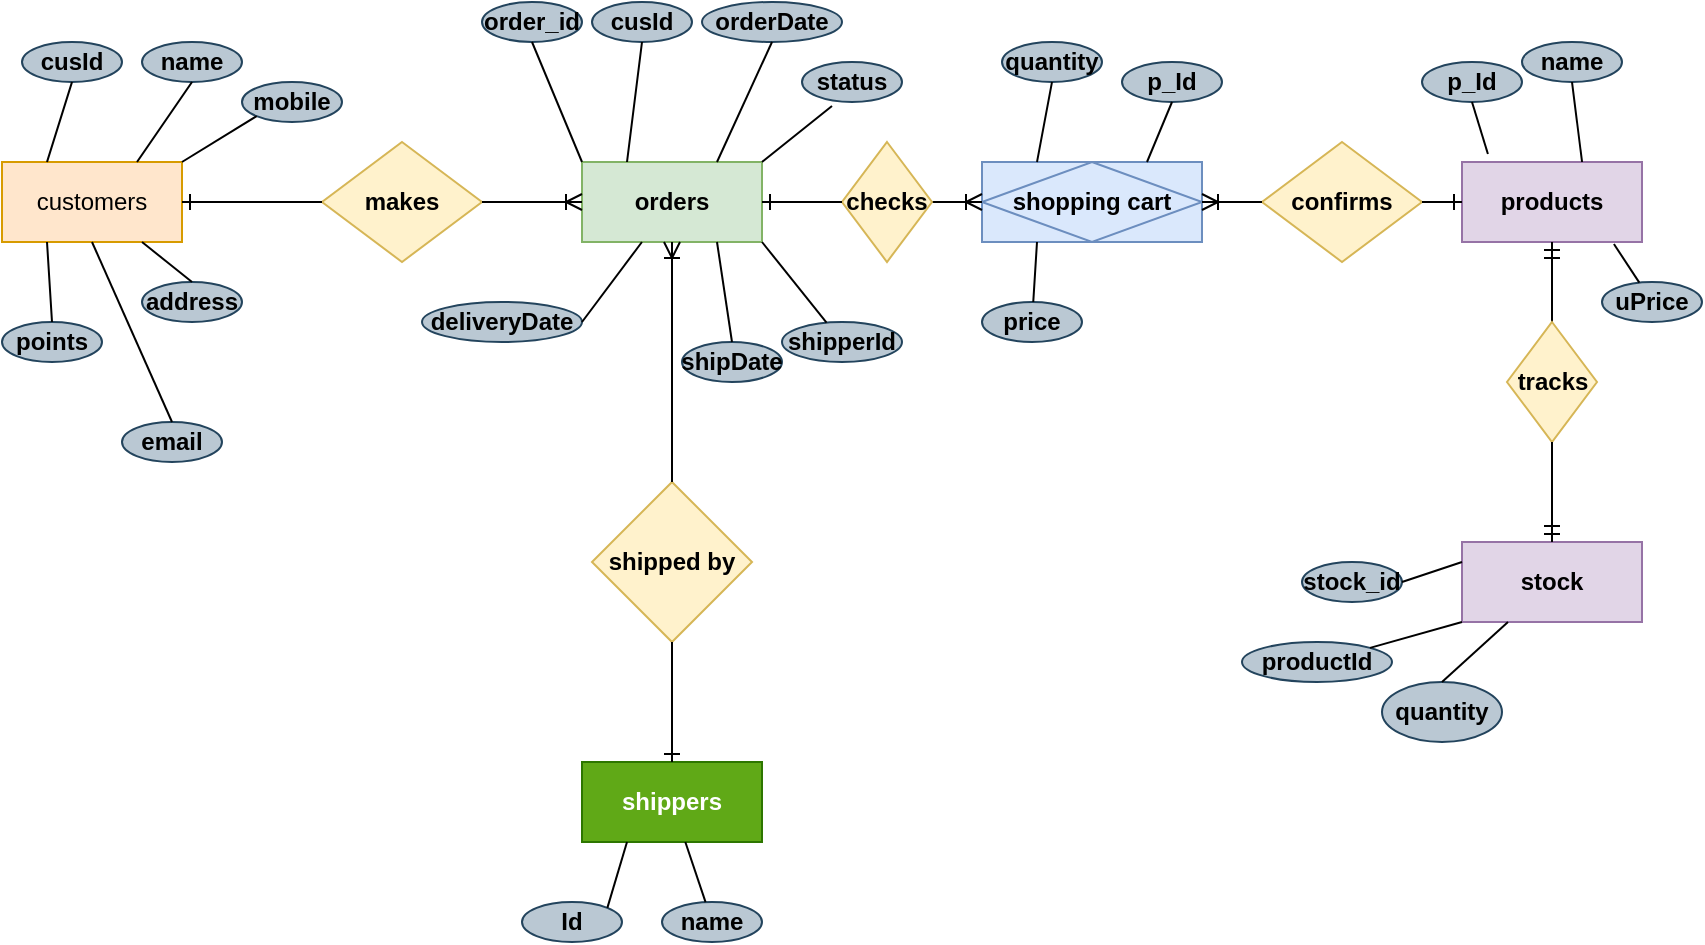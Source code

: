 <mxfile version="20.3.0" type="device"><diagram id="J9692pGz53QVYThOx9nj" name="Page-1"><mxGraphModel dx="1422" dy="905" grid="1" gridSize="10" guides="1" tooltips="1" connect="1" arrows="1" fold="1" page="1" pageScale="1" pageWidth="850" pageHeight="1100" math="0" shadow="0"><root><mxCell id="0"/><mxCell id="1" parent="0"/><mxCell id="1TcGrNg85FliqWaHRRkZ-2" value="customers" style="rounded=0;whiteSpace=wrap;html=1;fillColor=#ffe6cc;strokeColor=#d79b00;" parent="1" vertex="1"><mxGeometry y="220" width="90" height="40" as="geometry"/></mxCell><mxCell id="1TcGrNg85FliqWaHRRkZ-3" value="products" style="rounded=0;whiteSpace=wrap;html=1;fillColor=#e1d5e7;strokeColor=#9673a6;fontStyle=1" parent="1" vertex="1"><mxGeometry x="730" y="220" width="90" height="40" as="geometry"/></mxCell><mxCell id="1TcGrNg85FliqWaHRRkZ-4" value="shippers" style="rounded=0;whiteSpace=wrap;html=1;fontStyle=1;fillColor=#60a917;fontColor=#ffffff;strokeColor=#2D7600;" parent="1" vertex="1"><mxGeometry x="290" y="520" width="90" height="40" as="geometry"/></mxCell><mxCell id="1TcGrNg85FliqWaHRRkZ-8" value="makes" style="rhombus;whiteSpace=wrap;html=1;fillColor=#fff2cc;strokeColor=#d6b656;fontStyle=1" parent="1" vertex="1"><mxGeometry x="160" y="210" width="80" height="60" as="geometry"/></mxCell><mxCell id="1TcGrNg85FliqWaHRRkZ-9" value="confirms" style="rhombus;whiteSpace=wrap;html=1;fillColor=#fff2cc;strokeColor=#d6b656;fontStyle=1" parent="1" vertex="1"><mxGeometry x="630" y="210" width="80" height="60" as="geometry"/></mxCell><mxCell id="1TcGrNg85FliqWaHRRkZ-14" value="shipped by" style="rhombus;whiteSpace=wrap;html=1;fontStyle=1;fillColor=#fff2cc;strokeColor=#d6b656;" parent="1" vertex="1"><mxGeometry x="295" y="380" width="80" height="80" as="geometry"/></mxCell><mxCell id="1TcGrNg85FliqWaHRRkZ-18" value="shopping cart" style="shape=associativeEntity;whiteSpace=wrap;html=1;align=center;fillColor=#dae8fc;strokeColor=#6c8ebf;fontStyle=1" parent="1" vertex="1"><mxGeometry x="490" y="220" width="110" height="40" as="geometry"/></mxCell><mxCell id="1TcGrNg85FliqWaHRRkZ-19" value="" style="endArrow=none;html=1;rounded=0;exitX=1;exitY=0.5;exitDx=0;exitDy=0;entryX=0;entryY=0.5;entryDx=0;entryDy=0;startArrow=ERone;startFill=0;fontStyle=1" parent="1" source="1TcGrNg85FliqWaHRRkZ-2" target="1TcGrNg85FliqWaHRRkZ-8" edge="1"><mxGeometry relative="1" as="geometry"><mxPoint x="110" y="270" as="sourcePoint"/><mxPoint x="270" y="270" as="targetPoint"/></mxGeometry></mxCell><mxCell id="1TcGrNg85FliqWaHRRkZ-20" value="" style="endArrow=ERoneToMany;html=1;rounded=0;entryX=0;entryY=0.5;entryDx=0;entryDy=0;exitX=1;exitY=0.5;exitDx=0;exitDy=0;endFill=0;startArrow=none;startFill=0;fontStyle=1" parent="1" source="1TcGrNg85FliqWaHRRkZ-10" target="1TcGrNg85FliqWaHRRkZ-18" edge="1"><mxGeometry relative="1" as="geometry"><mxPoint x="300" y="260" as="sourcePoint"/><mxPoint x="480" y="200" as="targetPoint"/></mxGeometry></mxCell><mxCell id="1TcGrNg85FliqWaHRRkZ-21" value="" style="endArrow=none;html=1;rounded=0;exitX=1;exitY=0.5;exitDx=0;exitDy=0;entryX=0;entryY=0.5;entryDx=0;entryDy=0;startArrow=ERoneToMany;startFill=0;fontStyle=1" parent="1" source="1TcGrNg85FliqWaHRRkZ-18" target="1TcGrNg85FliqWaHRRkZ-9" edge="1"><mxGeometry relative="1" as="geometry"><mxPoint x="490" y="230" as="sourcePoint"/><mxPoint x="620" y="240" as="targetPoint"/></mxGeometry></mxCell><mxCell id="1TcGrNg85FliqWaHRRkZ-22" value="" style="endArrow=ERone;html=1;rounded=0;exitX=1;exitY=0.5;exitDx=0;exitDy=0;entryX=0;entryY=0.5;entryDx=0;entryDy=0;endFill=0;fontStyle=1" parent="1" source="1TcGrNg85FliqWaHRRkZ-9" target="1TcGrNg85FliqWaHRRkZ-3" edge="1"><mxGeometry relative="1" as="geometry"><mxPoint x="700" y="240" as="sourcePoint"/><mxPoint x="800" y="300" as="targetPoint"/></mxGeometry></mxCell><mxCell id="1TcGrNg85FliqWaHRRkZ-26" value="" style="endArrow=ERone;html=1;rounded=0;exitX=0.5;exitY=1;exitDx=0;exitDy=0;entryX=0.5;entryY=0;entryDx=0;entryDy=0;endFill=0;fontStyle=1" parent="1" source="1TcGrNg85FliqWaHRRkZ-14" target="1TcGrNg85FliqWaHRRkZ-4" edge="1"><mxGeometry relative="1" as="geometry"><mxPoint x="710" y="480" as="sourcePoint"/><mxPoint x="870" y="480" as="targetPoint"/></mxGeometry></mxCell><mxCell id="1TcGrNg85FliqWaHRRkZ-1" value="orders" style="rounded=0;whiteSpace=wrap;html=1;fillColor=#d5e8d4;strokeColor=#82b366;fontStyle=1" parent="1" vertex="1"><mxGeometry x="290" y="220" width="90" height="40" as="geometry"/></mxCell><mxCell id="1TcGrNg85FliqWaHRRkZ-28" value="" style="endArrow=ERoneToMany;html=1;rounded=0;entryX=0;entryY=0.5;entryDx=0;entryDy=0;exitX=1;exitY=0.5;exitDx=0;exitDy=0;endFill=0;fontStyle=1" parent="1" source="1TcGrNg85FliqWaHRRkZ-8" target="1TcGrNg85FliqWaHRRkZ-1" edge="1"><mxGeometry relative="1" as="geometry"><mxPoint x="280" y="240" as="sourcePoint"/><mxPoint x="470" y="240" as="targetPoint"/></mxGeometry></mxCell><mxCell id="1TcGrNg85FliqWaHRRkZ-29" value="" style="endArrow=none;html=1;rounded=0;exitX=0.5;exitY=1;exitDx=0;exitDy=0;startArrow=ERoneToMany;startFill=0;fontStyle=1" parent="1" source="1TcGrNg85FliqWaHRRkZ-1" target="1TcGrNg85FliqWaHRRkZ-14" edge="1"><mxGeometry relative="1" as="geometry"><mxPoint x="410" y="340" as="sourcePoint"/><mxPoint x="460" y="340" as="targetPoint"/></mxGeometry></mxCell><mxCell id="1TcGrNg85FliqWaHRRkZ-10" value="checks" style="rhombus;whiteSpace=wrap;html=1;fillColor=#fff2cc;strokeColor=#d6b656;fontStyle=1" parent="1" vertex="1"><mxGeometry x="420" y="210" width="45" height="60" as="geometry"/></mxCell><mxCell id="1TcGrNg85FliqWaHRRkZ-30" value="" style="endArrow=none;html=1;rounded=0;entryX=0;entryY=0.5;entryDx=0;entryDy=0;exitX=1;exitY=0.5;exitDx=0;exitDy=0;endFill=0;startArrow=ERmandOne;startFill=0;fontStyle=1" parent="1" source="1TcGrNg85FliqWaHRRkZ-1" edge="1"><mxGeometry relative="1" as="geometry"><mxPoint x="380" y="240" as="sourcePoint"/><mxPoint x="380" y="240" as="targetPoint"/></mxGeometry></mxCell><mxCell id="1TcGrNg85FliqWaHRRkZ-32" value="" style="endArrow=none;html=1;rounded=0;exitX=1;exitY=0.5;exitDx=0;exitDy=0;entryX=0;entryY=0.5;entryDx=0;entryDy=0;startArrow=ERone;startFill=0;fontStyle=1" parent="1" source="1TcGrNg85FliqWaHRRkZ-1" target="1TcGrNg85FliqWaHRRkZ-10" edge="1"><mxGeometry relative="1" as="geometry"><mxPoint x="460" y="480" as="sourcePoint"/><mxPoint x="530" y="480" as="targetPoint"/></mxGeometry></mxCell><mxCell id="1TcGrNg85FliqWaHRRkZ-35" value="price" style="ellipse;whiteSpace=wrap;html=1;fontStyle=1;fillColor=#bac8d3;strokeColor=#23445d;" parent="1" vertex="1"><mxGeometry x="490" y="290" width="50" height="20" as="geometry"/></mxCell><mxCell id="1TcGrNg85FliqWaHRRkZ-36" value="quantity" style="ellipse;whiteSpace=wrap;html=1;fontStyle=1;fillColor=#bac8d3;strokeColor=#23445d;" parent="1" vertex="1"><mxGeometry x="500" y="160" width="50" height="20" as="geometry"/></mxCell><mxCell id="1TcGrNg85FliqWaHRRkZ-37" value="p_Id" style="ellipse;whiteSpace=wrap;html=1;fontStyle=1;fillColor=#bac8d3;strokeColor=#23445d;" parent="1" vertex="1"><mxGeometry x="560" y="170" width="50" height="20" as="geometry"/></mxCell><mxCell id="1TcGrNg85FliqWaHRRkZ-38" value="shipperId" style="ellipse;whiteSpace=wrap;html=1;fontStyle=1;fillColor=#bac8d3;strokeColor=#23445d;" parent="1" vertex="1"><mxGeometry x="390" y="300" width="60" height="20" as="geometry"/></mxCell><mxCell id="1TcGrNg85FliqWaHRRkZ-39" value="shipDate" style="ellipse;whiteSpace=wrap;html=1;fontStyle=1;fillColor=#bac8d3;strokeColor=#23445d;" parent="1" vertex="1"><mxGeometry x="340" y="310" width="50" height="20" as="geometry"/></mxCell><mxCell id="1TcGrNg85FliqWaHRRkZ-40" value="status" style="ellipse;whiteSpace=wrap;html=1;fontStyle=1;fillColor=#bac8d3;strokeColor=#23445d;" parent="1" vertex="1"><mxGeometry x="400" y="170" width="50" height="20" as="geometry"/></mxCell><mxCell id="1TcGrNg85FliqWaHRRkZ-41" value="deliveryDate" style="ellipse;whiteSpace=wrap;html=1;fontStyle=1;fillColor=#bac8d3;strokeColor=#23445d;" parent="1" vertex="1"><mxGeometry x="210" y="290" width="80" height="20" as="geometry"/></mxCell><mxCell id="1TcGrNg85FliqWaHRRkZ-42" value="orderDate" style="ellipse;whiteSpace=wrap;html=1;fontStyle=1;fillColor=#bac8d3;strokeColor=#23445d;" parent="1" vertex="1"><mxGeometry x="350" y="140" width="70" height="20" as="geometry"/></mxCell><mxCell id="1TcGrNg85FliqWaHRRkZ-43" value="cusId" style="ellipse;whiteSpace=wrap;html=1;fontStyle=1;fillColor=#bac8d3;strokeColor=#23445d;" parent="1" vertex="1"><mxGeometry x="295" y="140" width="50" height="20" as="geometry"/></mxCell><mxCell id="1TcGrNg85FliqWaHRRkZ-44" value="order_id" style="ellipse;whiteSpace=wrap;html=1;fontStyle=1;fillColor=#bac8d3;strokeColor=#23445d;" parent="1" vertex="1"><mxGeometry x="240" y="140" width="50" height="20" as="geometry"/></mxCell><mxCell id="1TcGrNg85FliqWaHRRkZ-45" value="name" style="ellipse;whiteSpace=wrap;html=1;fontStyle=1;fillColor=#bac8d3;strokeColor=#23445d;" parent="1" vertex="1"><mxGeometry x="330" y="590" width="50" height="20" as="geometry"/></mxCell><mxCell id="1TcGrNg85FliqWaHRRkZ-46" value="Id" style="ellipse;whiteSpace=wrap;html=1;fontStyle=1;fillColor=#bac8d3;strokeColor=#23445d;" parent="1" vertex="1"><mxGeometry x="260" y="590" width="50" height="20" as="geometry"/></mxCell><mxCell id="1TcGrNg85FliqWaHRRkZ-47" value="uPrice" style="ellipse;whiteSpace=wrap;html=1;fontStyle=1;fillColor=#bac8d3;strokeColor=#23445d;" parent="1" vertex="1"><mxGeometry x="800" y="280" width="50" height="20" as="geometry"/></mxCell><mxCell id="1TcGrNg85FliqWaHRRkZ-49" value="name" style="ellipse;whiteSpace=wrap;html=1;fontStyle=1;fillColor=#bac8d3;strokeColor=#23445d;" parent="1" vertex="1"><mxGeometry x="760" y="160" width="50" height="20" as="geometry"/></mxCell><mxCell id="1TcGrNg85FliqWaHRRkZ-50" value="p_Id" style="ellipse;whiteSpace=wrap;html=1;fontStyle=1;fillColor=#bac8d3;strokeColor=#23445d;" parent="1" vertex="1"><mxGeometry x="710" y="170" width="50" height="20" as="geometry"/></mxCell><mxCell id="1TcGrNg85FliqWaHRRkZ-51" value="points" style="ellipse;whiteSpace=wrap;html=1;fontStyle=1;fillColor=#bac8d3;strokeColor=#23445d;" parent="1" vertex="1"><mxGeometry y="300" width="50" height="20" as="geometry"/></mxCell><mxCell id="1TcGrNg85FliqWaHRRkZ-52" value="address" style="ellipse;whiteSpace=wrap;html=1;fontStyle=1;fillColor=#bac8d3;strokeColor=#23445d;" parent="1" vertex="1"><mxGeometry x="70" y="280" width="50" height="20" as="geometry"/></mxCell><mxCell id="1TcGrNg85FliqWaHRRkZ-53" value="mobile" style="ellipse;whiteSpace=wrap;html=1;fontStyle=1;fillColor=#bac8d3;strokeColor=#23445d;" parent="1" vertex="1"><mxGeometry x="120" y="180" width="50" height="20" as="geometry"/></mxCell><mxCell id="1TcGrNg85FliqWaHRRkZ-54" value="name" style="ellipse;whiteSpace=wrap;html=1;fontStyle=1;fillColor=#bac8d3;strokeColor=#23445d;" parent="1" vertex="1"><mxGeometry x="70" y="160" width="50" height="20" as="geometry"/></mxCell><mxCell id="1TcGrNg85FliqWaHRRkZ-55" value="cusId" style="ellipse;whiteSpace=wrap;html=1;fontStyle=1;fillColor=#bac8d3;strokeColor=#23445d;" parent="1" vertex="1"><mxGeometry x="10" y="160" width="50" height="20" as="geometry"/></mxCell><mxCell id="1TcGrNg85FliqWaHRRkZ-56" value="" style="endArrow=none;html=1;rounded=0;entryX=0.75;entryY=1;entryDx=0;entryDy=0;exitX=0.5;exitY=0;exitDx=0;exitDy=0;fontStyle=1" parent="1" source="1TcGrNg85FliqWaHRRkZ-39" target="1TcGrNg85FliqWaHRRkZ-1" edge="1"><mxGeometry width="50" height="50" relative="1" as="geometry"><mxPoint x="280" y="390" as="sourcePoint"/><mxPoint x="330" y="340" as="targetPoint"/></mxGeometry></mxCell><mxCell id="1TcGrNg85FliqWaHRRkZ-57" value="" style="endArrow=none;html=1;rounded=0;exitX=0.25;exitY=0;exitDx=0;exitDy=0;entryX=0.5;entryY=1;entryDx=0;entryDy=0;fontStyle=1" parent="1" source="1TcGrNg85FliqWaHRRkZ-2" target="1TcGrNg85FliqWaHRRkZ-55" edge="1"><mxGeometry width="50" height="50" relative="1" as="geometry"><mxPoint x="60" y="110" as="sourcePoint"/><mxPoint x="110" y="60" as="targetPoint"/></mxGeometry></mxCell><mxCell id="1TcGrNg85FliqWaHRRkZ-58" value="" style="endArrow=none;html=1;rounded=0;exitX=0.75;exitY=0;exitDx=0;exitDy=0;entryX=0.5;entryY=1;entryDx=0;entryDy=0;fontStyle=1" parent="1" source="1TcGrNg85FliqWaHRRkZ-2" target="1TcGrNg85FliqWaHRRkZ-54" edge="1"><mxGeometry width="50" height="50" relative="1" as="geometry"><mxPoint x="110" y="100" as="sourcePoint"/><mxPoint x="160" y="50" as="targetPoint"/></mxGeometry></mxCell><mxCell id="1TcGrNg85FliqWaHRRkZ-59" value="" style="endArrow=none;html=1;rounded=0;exitX=1;exitY=0;exitDx=0;exitDy=0;entryX=0;entryY=1;entryDx=0;entryDy=0;fontStyle=1" parent="1" source="1TcGrNg85FliqWaHRRkZ-2" target="1TcGrNg85FliqWaHRRkZ-53" edge="1"><mxGeometry width="50" height="50" relative="1" as="geometry"><mxPoint x="170" y="100" as="sourcePoint"/><mxPoint x="220" y="50" as="targetPoint"/></mxGeometry></mxCell><mxCell id="1TcGrNg85FliqWaHRRkZ-60" value="" style="endArrow=none;html=1;rounded=0;entryX=0.25;entryY=1;entryDx=0;entryDy=0;exitX=0.5;exitY=0;exitDx=0;exitDy=0;fontStyle=1" parent="1" source="1TcGrNg85FliqWaHRRkZ-51" target="1TcGrNg85FliqWaHRRkZ-2" edge="1"><mxGeometry width="50" height="50" relative="1" as="geometry"><mxPoint x="60" y="370" as="sourcePoint"/><mxPoint x="110" y="320" as="targetPoint"/></mxGeometry></mxCell><mxCell id="1TcGrNg85FliqWaHRRkZ-61" value="" style="endArrow=none;html=1;rounded=0;exitX=0.5;exitY=0;exitDx=0;exitDy=0;fontStyle=1" parent="1" source="1TcGrNg85FliqWaHRRkZ-52" target="1TcGrNg85FliqWaHRRkZ-2" edge="1"><mxGeometry width="50" height="50" relative="1" as="geometry"><mxPoint x="110" y="360" as="sourcePoint"/><mxPoint x="160" y="310" as="targetPoint"/></mxGeometry></mxCell><mxCell id="1TcGrNg85FliqWaHRRkZ-62" value="" style="endArrow=none;html=1;rounded=0;entryX=0.333;entryY=1;entryDx=0;entryDy=0;entryPerimeter=0;exitX=1;exitY=0.5;exitDx=0;exitDy=0;fontStyle=1" parent="1" source="1TcGrNg85FliqWaHRRkZ-41" target="1TcGrNg85FliqWaHRRkZ-1" edge="1"><mxGeometry width="50" height="50" relative="1" as="geometry"><mxPoint x="240" y="350" as="sourcePoint"/><mxPoint x="290" y="300" as="targetPoint"/></mxGeometry></mxCell><mxCell id="1TcGrNg85FliqWaHRRkZ-63" value="" style="endArrow=none;html=1;rounded=0;entryX=1;entryY=1;entryDx=0;entryDy=0;fontStyle=1" parent="1" source="1TcGrNg85FliqWaHRRkZ-38" target="1TcGrNg85FliqWaHRRkZ-1" edge="1"><mxGeometry width="50" height="50" relative="1" as="geometry"><mxPoint x="400" y="340" as="sourcePoint"/><mxPoint x="450" y="290" as="targetPoint"/></mxGeometry></mxCell><mxCell id="1TcGrNg85FliqWaHRRkZ-64" value="" style="endArrow=none;html=1;rounded=0;entryX=0.25;entryY=1;entryDx=0;entryDy=0;fontStyle=1" parent="1" source="1TcGrNg85FliqWaHRRkZ-35" target="1TcGrNg85FliqWaHRRkZ-18" edge="1"><mxGeometry width="50" height="50" relative="1" as="geometry"><mxPoint x="440" y="350" as="sourcePoint"/><mxPoint x="490" y="300" as="targetPoint"/></mxGeometry></mxCell><mxCell id="1TcGrNg85FliqWaHRRkZ-65" value="" style="endArrow=none;html=1;rounded=0;exitX=0;exitY=0;exitDx=0;exitDy=0;entryX=0.5;entryY=1;entryDx=0;entryDy=0;fontStyle=1" parent="1" source="1TcGrNg85FliqWaHRRkZ-1" target="1TcGrNg85FliqWaHRRkZ-44" edge="1"><mxGeometry width="50" height="50" relative="1" as="geometry"><mxPoint x="300" y="100" as="sourcePoint"/><mxPoint x="350" y="50" as="targetPoint"/></mxGeometry></mxCell><mxCell id="1TcGrNg85FliqWaHRRkZ-66" value="" style="endArrow=none;html=1;rounded=0;exitX=0.25;exitY=0;exitDx=0;exitDy=0;entryX=0.5;entryY=1;entryDx=0;entryDy=0;fontStyle=1" parent="1" source="1TcGrNg85FliqWaHRRkZ-1" target="1TcGrNg85FliqWaHRRkZ-43" edge="1"><mxGeometry width="50" height="50" relative="1" as="geometry"><mxPoint x="360" y="90" as="sourcePoint"/><mxPoint x="410" y="40" as="targetPoint"/></mxGeometry></mxCell><mxCell id="1TcGrNg85FliqWaHRRkZ-67" value="" style="endArrow=none;html=1;rounded=0;exitX=0.75;exitY=0;exitDx=0;exitDy=0;entryX=0.5;entryY=1;entryDx=0;entryDy=0;fontStyle=1" parent="1" source="1TcGrNg85FliqWaHRRkZ-1" target="1TcGrNg85FliqWaHRRkZ-42" edge="1"><mxGeometry width="50" height="50" relative="1" as="geometry"><mxPoint x="420" y="110" as="sourcePoint"/><mxPoint x="470" y="60" as="targetPoint"/></mxGeometry></mxCell><mxCell id="1TcGrNg85FliqWaHRRkZ-68" value="" style="endArrow=none;html=1;rounded=0;exitX=1;exitY=0;exitDx=0;exitDy=0;entryX=0.3;entryY=1.1;entryDx=0;entryDy=0;entryPerimeter=0;fontStyle=1" parent="1" source="1TcGrNg85FliqWaHRRkZ-1" target="1TcGrNg85FliqWaHRRkZ-40" edge="1"><mxGeometry width="50" height="50" relative="1" as="geometry"><mxPoint x="500" y="100" as="sourcePoint"/><mxPoint x="550" y="50" as="targetPoint"/></mxGeometry></mxCell><mxCell id="1TcGrNg85FliqWaHRRkZ-69" value="" style="endArrow=none;html=1;rounded=0;exitX=0.75;exitY=0;exitDx=0;exitDy=0;entryX=0.5;entryY=1;entryDx=0;entryDy=0;fontStyle=1" parent="1" source="1TcGrNg85FliqWaHRRkZ-18" target="1TcGrNg85FliqWaHRRkZ-37" edge="1"><mxGeometry width="50" height="50" relative="1" as="geometry"><mxPoint x="600" y="110" as="sourcePoint"/><mxPoint x="650" y="60" as="targetPoint"/></mxGeometry></mxCell><mxCell id="1TcGrNg85FliqWaHRRkZ-70" value="" style="endArrow=none;html=1;rounded=0;exitX=0.25;exitY=0;exitDx=0;exitDy=0;entryX=0.5;entryY=1;entryDx=0;entryDy=0;fontStyle=1" parent="1" source="1TcGrNg85FliqWaHRRkZ-18" target="1TcGrNg85FliqWaHRRkZ-36" edge="1"><mxGeometry width="50" height="50" relative="1" as="geometry"><mxPoint x="570" y="100" as="sourcePoint"/><mxPoint x="620" y="50" as="targetPoint"/></mxGeometry></mxCell><mxCell id="1TcGrNg85FliqWaHRRkZ-71" value="" style="endArrow=none;html=1;rounded=0;exitX=0.144;exitY=-0.1;exitDx=0;exitDy=0;exitPerimeter=0;entryX=0.5;entryY=1;entryDx=0;entryDy=0;fontStyle=1" parent="1" source="1TcGrNg85FliqWaHRRkZ-3" target="1TcGrNg85FliqWaHRRkZ-50" edge="1"><mxGeometry width="50" height="50" relative="1" as="geometry"><mxPoint x="730" y="130" as="sourcePoint"/><mxPoint x="780" y="80" as="targetPoint"/></mxGeometry></mxCell><mxCell id="1TcGrNg85FliqWaHRRkZ-72" value="" style="endArrow=none;html=1;rounded=0;exitX=0.667;exitY=0;exitDx=0;exitDy=0;exitPerimeter=0;entryX=0.5;entryY=1;entryDx=0;entryDy=0;fontStyle=1" parent="1" source="1TcGrNg85FliqWaHRRkZ-3" target="1TcGrNg85FliqWaHRRkZ-49" edge="1"><mxGeometry width="50" height="50" relative="1" as="geometry"><mxPoint x="780" y="120" as="sourcePoint"/><mxPoint x="830" y="70" as="targetPoint"/></mxGeometry></mxCell><mxCell id="1TcGrNg85FliqWaHRRkZ-74" value="" style="endArrow=none;html=1;rounded=0;entryX=0.844;entryY=1.025;entryDx=0;entryDy=0;entryPerimeter=0;fontStyle=1" parent="1" source="1TcGrNg85FliqWaHRRkZ-47" target="1TcGrNg85FliqWaHRRkZ-3" edge="1"><mxGeometry width="50" height="50" relative="1" as="geometry"><mxPoint x="750" y="380" as="sourcePoint"/><mxPoint x="800" y="330" as="targetPoint"/></mxGeometry></mxCell><mxCell id="1TcGrNg85FliqWaHRRkZ-75" value="" style="endArrow=none;html=1;rounded=0;entryX=0.25;entryY=1;entryDx=0;entryDy=0;exitX=1;exitY=0;exitDx=0;exitDy=0;fontStyle=1" parent="1" source="1TcGrNg85FliqWaHRRkZ-46" target="1TcGrNg85FliqWaHRRkZ-4" edge="1"><mxGeometry width="50" height="50" relative="1" as="geometry"><mxPoint x="430" y="640" as="sourcePoint"/><mxPoint x="480" y="590" as="targetPoint"/></mxGeometry></mxCell><mxCell id="1TcGrNg85FliqWaHRRkZ-76" value="" style="endArrow=none;html=1;rounded=0;fontStyle=1" parent="1" source="1TcGrNg85FliqWaHRRkZ-45" target="1TcGrNg85FliqWaHRRkZ-4" edge="1"><mxGeometry width="50" height="50" relative="1" as="geometry"><mxPoint x="340" y="670" as="sourcePoint"/><mxPoint x="390" y="620" as="targetPoint"/></mxGeometry></mxCell><mxCell id="1TcGrNg85FliqWaHRRkZ-77" value="stock" style="rounded=0;whiteSpace=wrap;html=1;fillColor=#e1d5e7;strokeColor=#9673a6;fontStyle=1" parent="1" vertex="1"><mxGeometry x="730" y="410" width="90" height="40" as="geometry"/></mxCell><mxCell id="1TcGrNg85FliqWaHRRkZ-80" value="" style="endArrow=ERmandOne;html=1;rounded=0;exitX=0.5;exitY=0;exitDx=0;exitDy=0;entryX=0.5;entryY=1;entryDx=0;entryDy=0;fontStyle=1;startArrow=none;startFill=0;endFill=0;" parent="1" source="mq0ixGi6t3Ocu4wCaSAG-1" target="1TcGrNg85FliqWaHRRkZ-3" edge="1"><mxGeometry width="50" height="50" relative="1" as="geometry"><mxPoint x="570" y="410" as="sourcePoint"/><mxPoint x="577.5" y="370" as="targetPoint"/></mxGeometry></mxCell><mxCell id="zHLa7_nhDUhpM6mETwam-1" value="quantity" style="ellipse;whiteSpace=wrap;html=1;fontStyle=1;fillColor=#bac8d3;strokeColor=#23445d;" parent="1" vertex="1"><mxGeometry x="690" y="480" width="60" height="30" as="geometry"/></mxCell><mxCell id="zHLa7_nhDUhpM6mETwam-2" value="productId" style="ellipse;whiteSpace=wrap;html=1;fontStyle=1;fillColor=#bac8d3;strokeColor=#23445d;" parent="1" vertex="1"><mxGeometry x="620" y="460" width="75" height="20" as="geometry"/></mxCell><mxCell id="zHLa7_nhDUhpM6mETwam-4" value="stock_id" style="ellipse;whiteSpace=wrap;html=1;fontStyle=1;fillColor=#bac8d3;strokeColor=#23445d;" parent="1" vertex="1"><mxGeometry x="650" y="420" width="50" height="20" as="geometry"/></mxCell><mxCell id="zHLa7_nhDUhpM6mETwam-8" value="" style="endArrow=none;html=1;rounded=0;entryX=0;entryY=0.25;entryDx=0;entryDy=0;fontStyle=1;exitX=1;exitY=0.5;exitDx=0;exitDy=0;" parent="1" source="zHLa7_nhDUhpM6mETwam-4" target="1TcGrNg85FliqWaHRRkZ-77" edge="1"><mxGeometry width="50" height="50" relative="1" as="geometry"><mxPoint x="580" y="550" as="sourcePoint"/><mxPoint x="547.73" y="509.662" as="targetPoint"/></mxGeometry></mxCell><mxCell id="zHLa7_nhDUhpM6mETwam-9" value="" style="endArrow=none;html=1;rounded=0;entryX=0;entryY=1;entryDx=0;entryDy=0;fontStyle=1;exitX=1;exitY=0;exitDx=0;exitDy=0;" parent="1" source="zHLa7_nhDUhpM6mETwam-2" target="1TcGrNg85FliqWaHRRkZ-77" edge="1"><mxGeometry width="50" height="50" relative="1" as="geometry"><mxPoint x="710" y="560" as="sourcePoint"/><mxPoint x="677.73" y="519.662" as="targetPoint"/></mxGeometry></mxCell><mxCell id="zHLa7_nhDUhpM6mETwam-10" value="" style="endArrow=none;html=1;rounded=0;fontStyle=1;exitX=0.5;exitY=0;exitDx=0;exitDy=0;" parent="1" source="zHLa7_nhDUhpM6mETwam-1" target="1TcGrNg85FliqWaHRRkZ-77" edge="1"><mxGeometry width="50" height="50" relative="1" as="geometry"><mxPoint x="630" y="620" as="sourcePoint"/><mxPoint x="597.73" y="579.662" as="targetPoint"/></mxGeometry></mxCell><mxCell id="mq0ixGi6t3Ocu4wCaSAG-1" value="tracks" style="rhombus;whiteSpace=wrap;html=1;fillColor=#fff2cc;strokeColor=#d6b656;fontStyle=1" vertex="1" parent="1"><mxGeometry x="752.5" y="300" width="45" height="60" as="geometry"/></mxCell><mxCell id="mq0ixGi6t3Ocu4wCaSAG-2" value="" style="endArrow=none;html=1;rounded=0;exitX=0.5;exitY=0;exitDx=0;exitDy=0;entryX=0.5;entryY=1;entryDx=0;entryDy=0;fontStyle=1;startArrow=ERmandOne;startFill=0;endFill=0;" edge="1" parent="1" source="1TcGrNg85FliqWaHRRkZ-77" target="mq0ixGi6t3Ocu4wCaSAG-1"><mxGeometry width="50" height="50" relative="1" as="geometry"><mxPoint x="775" y="410" as="sourcePoint"/><mxPoint x="775" y="260" as="targetPoint"/></mxGeometry></mxCell><mxCell id="mq0ixGi6t3Ocu4wCaSAG-3" value="email" style="ellipse;whiteSpace=wrap;html=1;fontStyle=1;fillColor=#bac8d3;strokeColor=#23445d;" vertex="1" parent="1"><mxGeometry x="60" y="350" width="50" height="20" as="geometry"/></mxCell><mxCell id="mq0ixGi6t3Ocu4wCaSAG-4" value="" style="endArrow=none;html=1;rounded=0;entryX=0.5;entryY=1;entryDx=0;entryDy=0;exitX=0.5;exitY=0;exitDx=0;exitDy=0;fontStyle=1" edge="1" parent="1" source="mq0ixGi6t3Ocu4wCaSAG-3" target="1TcGrNg85FliqWaHRRkZ-2"><mxGeometry width="50" height="50" relative="1" as="geometry"><mxPoint x="110" y="480" as="sourcePoint"/><mxPoint x="107.5" y="440" as="targetPoint"/></mxGeometry></mxCell></root></mxGraphModel></diagram></mxfile>